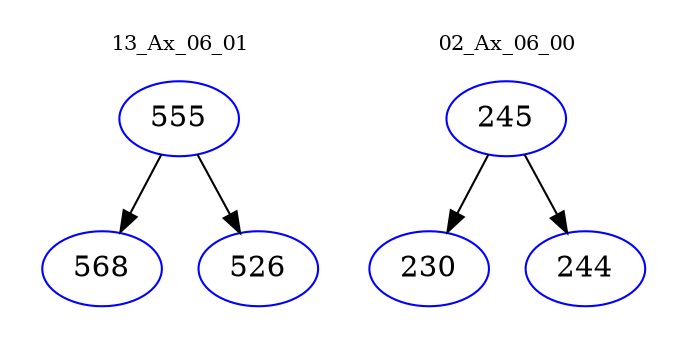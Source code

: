 digraph{
subgraph cluster_0 {
color = white
label = "13_Ax_06_01";
fontsize=10;
T0_555 [label="555", color="blue"]
T0_555 -> T0_568 [color="black"]
T0_568 [label="568", color="blue"]
T0_555 -> T0_526 [color="black"]
T0_526 [label="526", color="blue"]
}
subgraph cluster_1 {
color = white
label = "02_Ax_06_00";
fontsize=10;
T1_245 [label="245", color="blue"]
T1_245 -> T1_230 [color="black"]
T1_230 [label="230", color="blue"]
T1_245 -> T1_244 [color="black"]
T1_244 [label="244", color="blue"]
}
}
